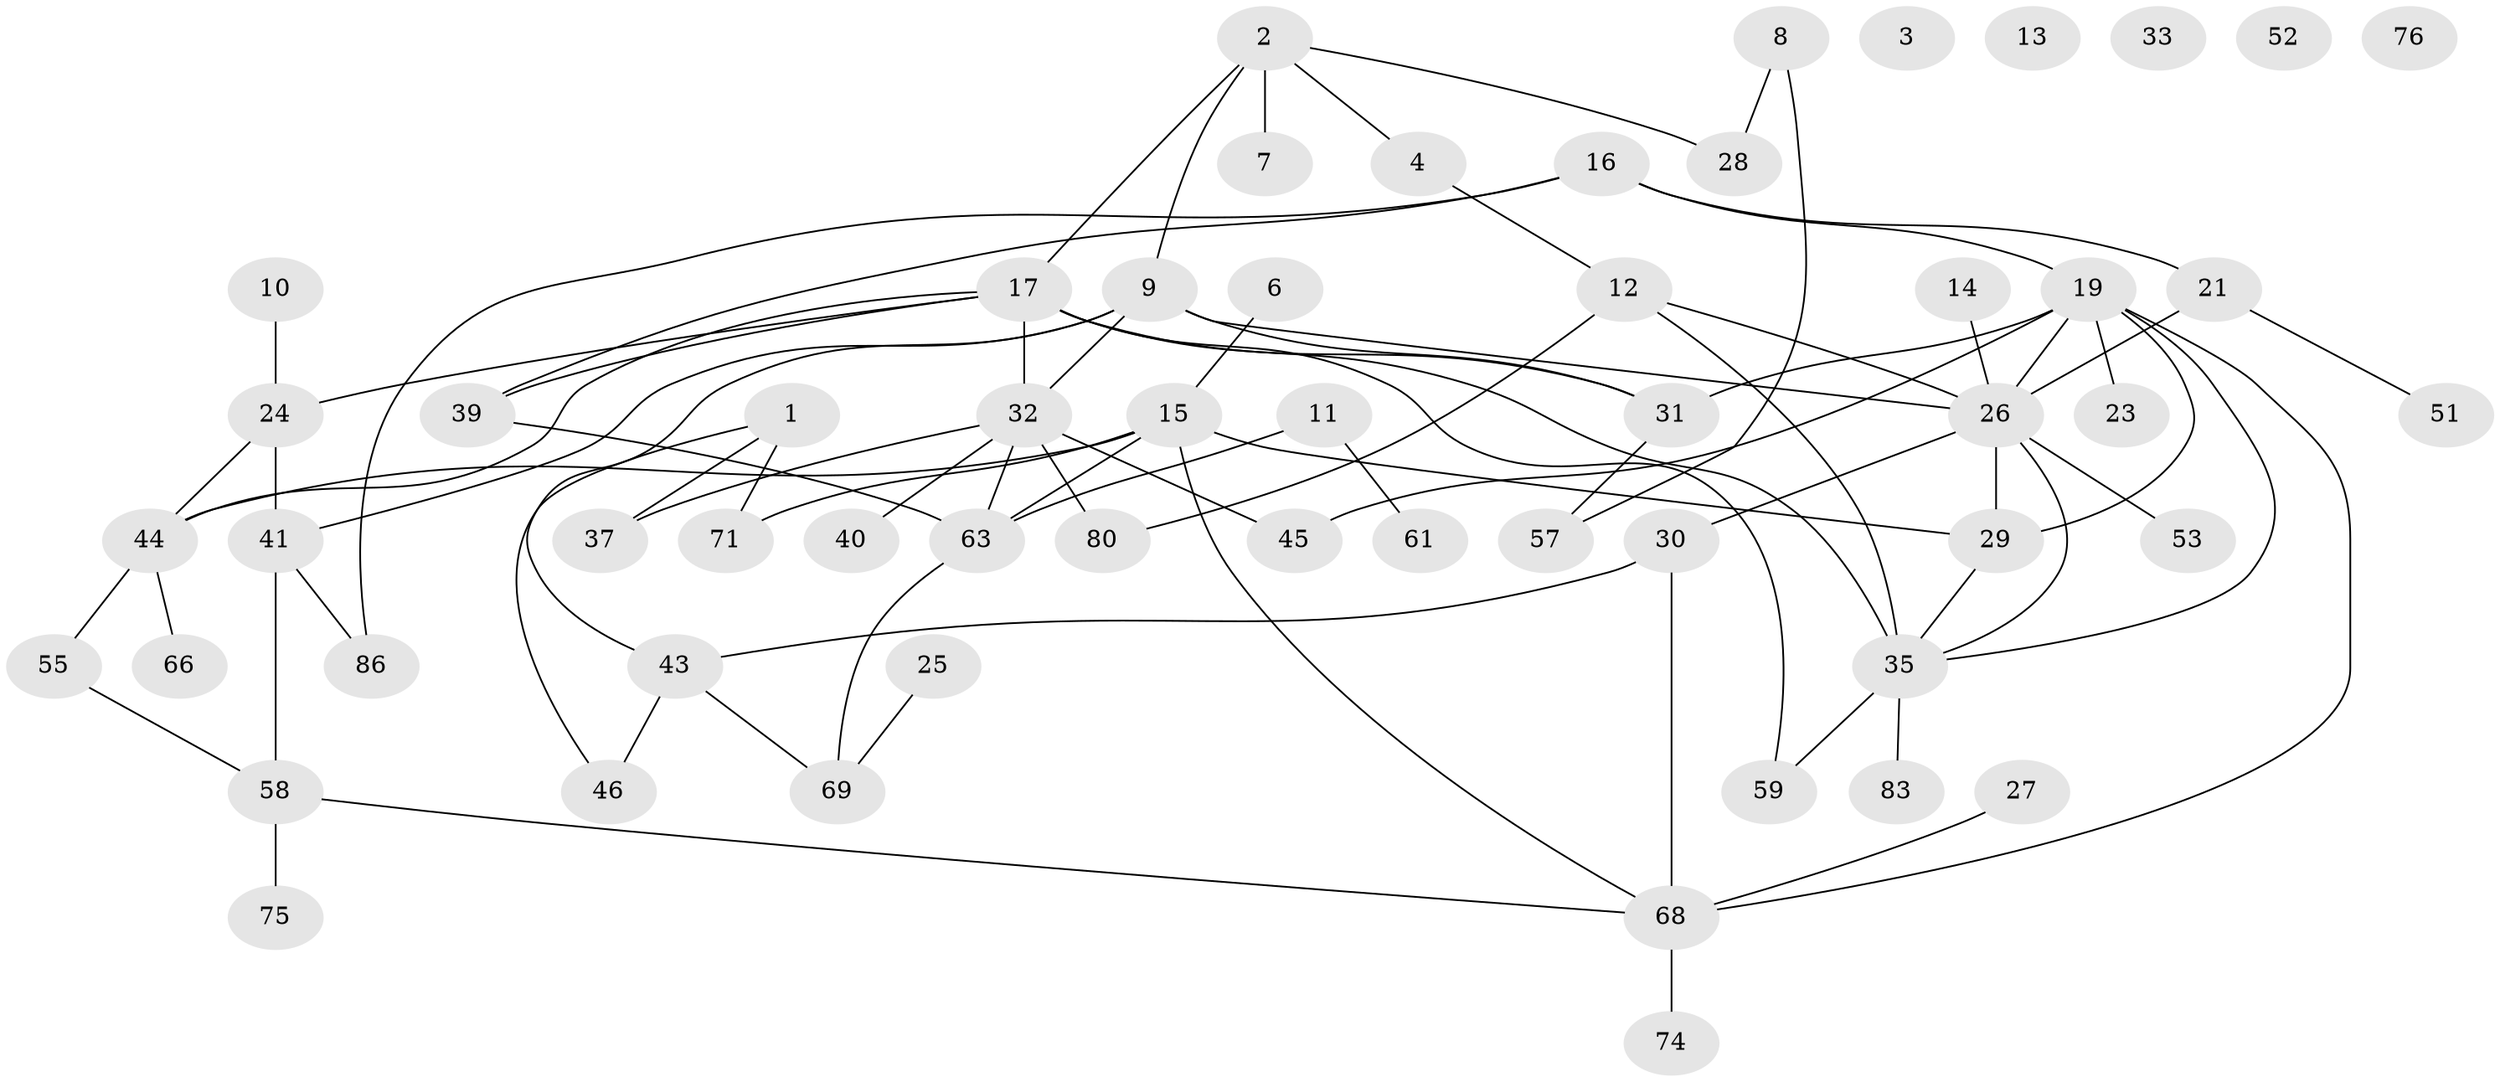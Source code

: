 // original degree distribution, {2: 0.2558139534883721, 0: 0.046511627906976744, 3: 0.11627906976744186, 1: 0.27906976744186046, 5: 0.11627906976744186, 4: 0.1511627906976744, 6: 0.023255813953488372, 8: 0.011627906976744186}
// Generated by graph-tools (version 1.1) at 2025/41/03/06/25 10:41:20]
// undirected, 57 vertices, 80 edges
graph export_dot {
graph [start="1"]
  node [color=gray90,style=filled];
  1 [super="+5"];
  2 [super="+56"];
  3;
  4;
  6;
  7;
  8 [super="+22"];
  9 [super="+42"];
  10;
  11;
  12 [super="+18"];
  13;
  14;
  15 [super="+20"];
  16 [super="+81"];
  17 [super="+50"];
  19 [super="+34"];
  21 [super="+54"];
  23;
  24 [super="+70"];
  25 [super="+85"];
  26 [super="+48"];
  27;
  28 [super="+49"];
  29 [super="+62"];
  30 [super="+79"];
  31;
  32 [super="+38"];
  33 [super="+47"];
  35 [super="+36"];
  37 [super="+64"];
  39;
  40;
  41 [super="+77"];
  43 [super="+78"];
  44 [super="+65"];
  45;
  46;
  51;
  52;
  53;
  55 [super="+60"];
  57;
  58 [super="+82"];
  59;
  61;
  63 [super="+67"];
  66;
  68 [super="+73"];
  69 [super="+72"];
  71;
  74;
  75;
  76;
  80 [super="+84"];
  83;
  86;
  1 -- 71;
  1 -- 37;
  1 -- 46;
  2 -- 17;
  2 -- 4;
  2 -- 7;
  2 -- 9;
  2 -- 28;
  4 -- 12;
  6 -- 15;
  8 -- 28;
  8 -- 57;
  9 -- 26;
  9 -- 31;
  9 -- 41;
  9 -- 43;
  9 -- 32;
  10 -- 24;
  11 -- 61;
  11 -- 63;
  12 -- 80;
  12 -- 35;
  12 -- 26;
  14 -- 26;
  15 -- 63;
  15 -- 68;
  15 -- 71;
  15 -- 44;
  15 -- 29;
  16 -- 21;
  16 -- 19;
  16 -- 86;
  16 -- 39;
  17 -- 31;
  17 -- 24;
  17 -- 35;
  17 -- 39;
  17 -- 59;
  17 -- 44;
  17 -- 32;
  19 -- 23;
  19 -- 26;
  19 -- 35;
  19 -- 45;
  19 -- 68;
  19 -- 31;
  19 -- 29;
  21 -- 26;
  21 -- 51;
  24 -- 41;
  24 -- 44;
  25 -- 69;
  26 -- 53;
  26 -- 35;
  26 -- 29;
  26 -- 30;
  27 -- 68;
  29 -- 35;
  30 -- 43;
  30 -- 68;
  31 -- 57;
  32 -- 40;
  32 -- 80;
  32 -- 45;
  32 -- 63;
  32 -- 37;
  35 -- 83;
  35 -- 59;
  39 -- 63;
  41 -- 86;
  41 -- 58;
  43 -- 46;
  43 -- 69;
  44 -- 66;
  44 -- 55;
  55 -- 58;
  58 -- 75;
  58 -- 68;
  63 -- 69;
  68 -- 74 [weight=2];
}
